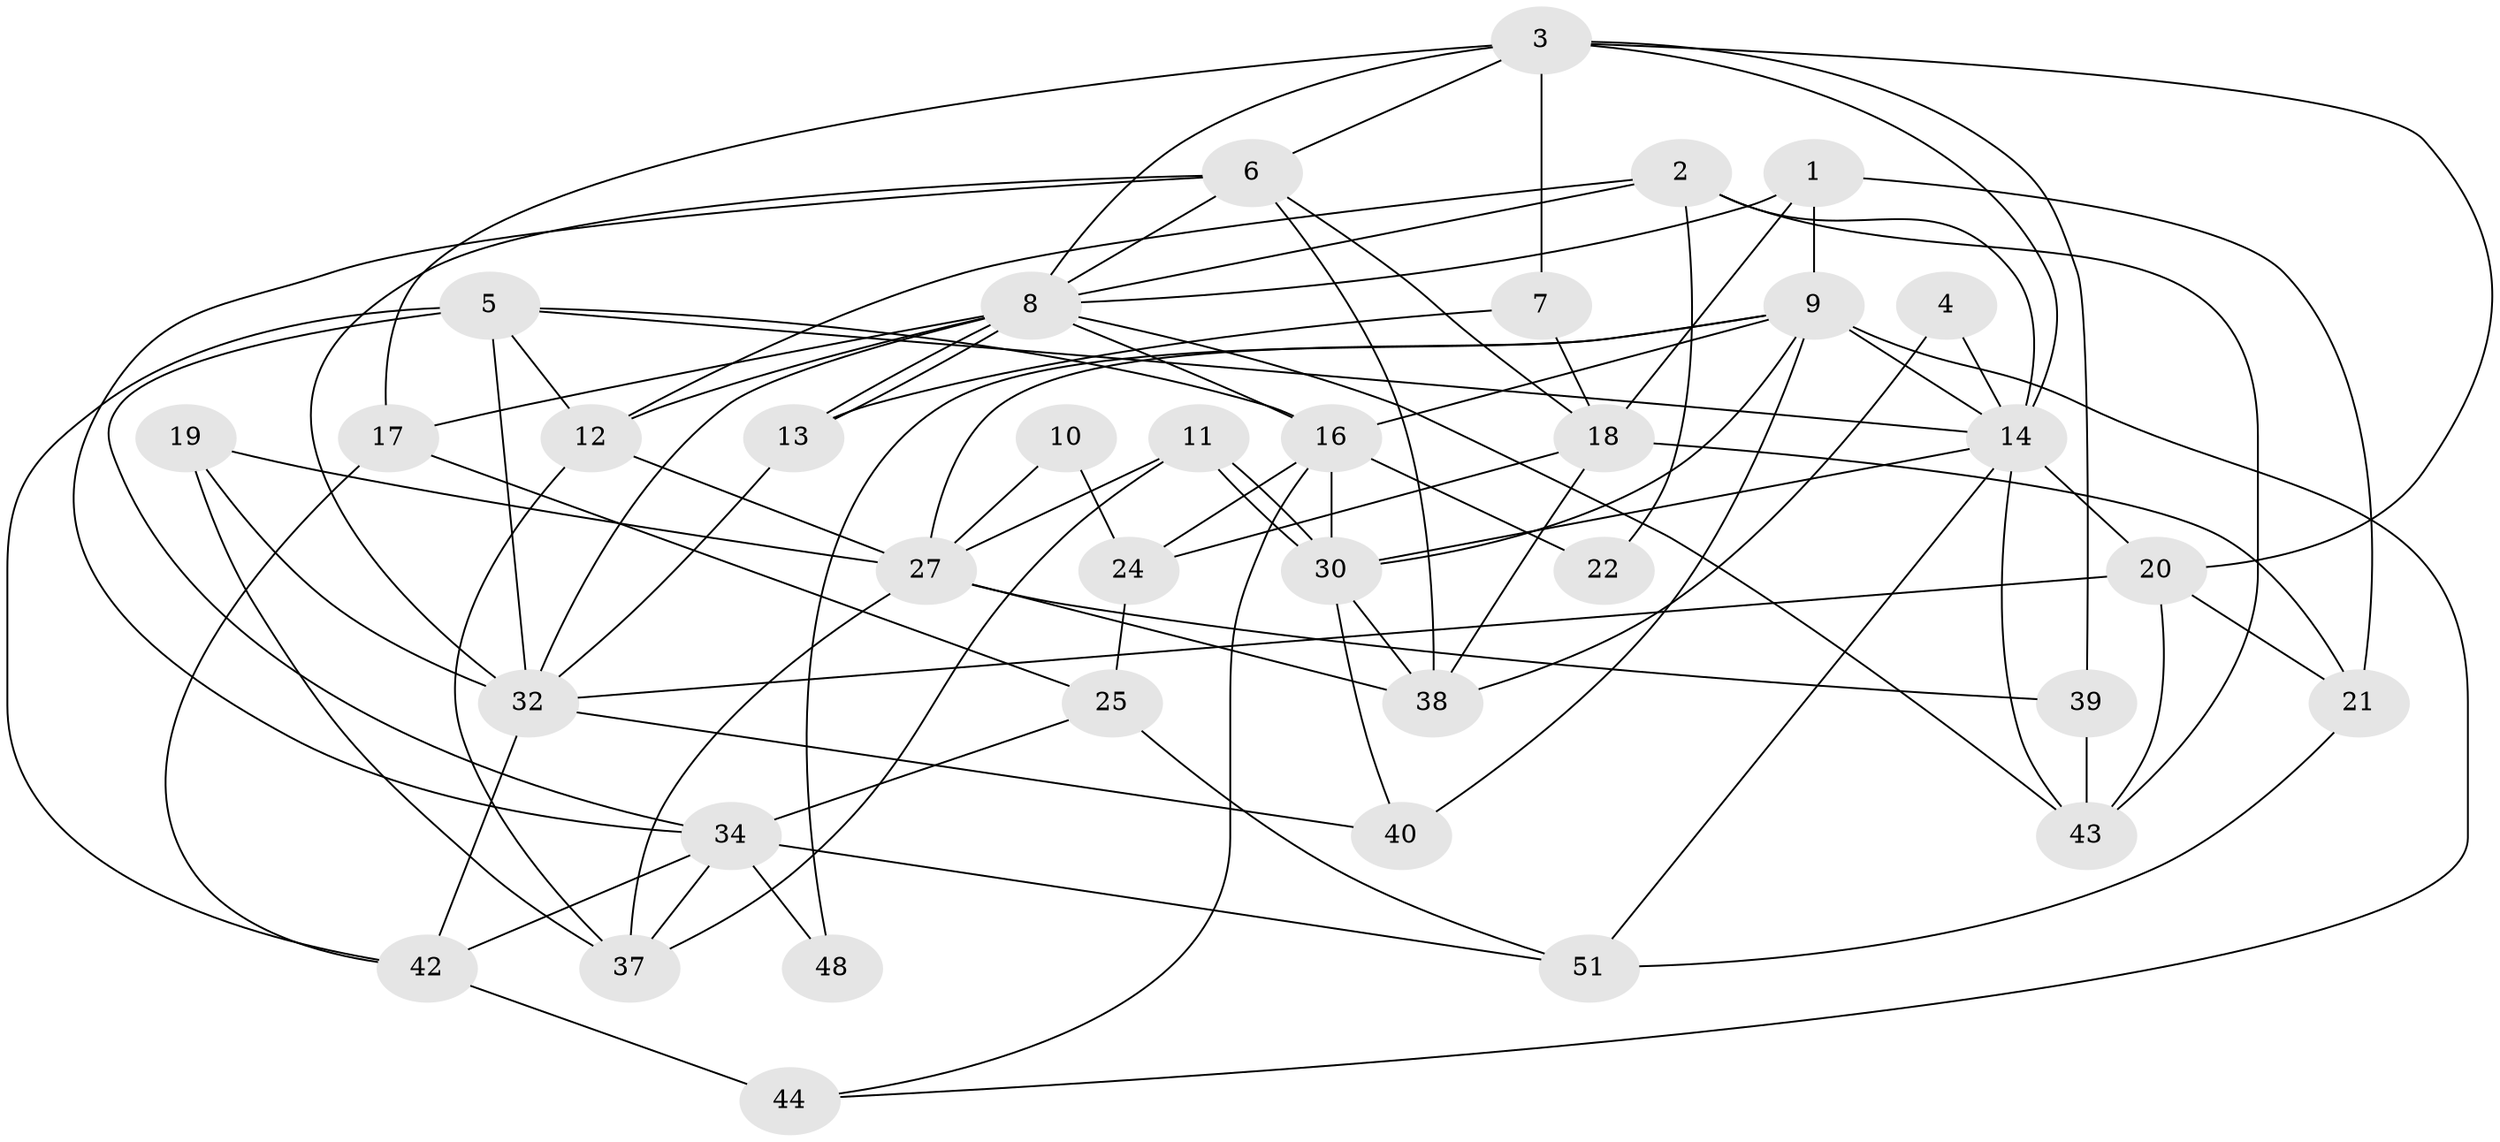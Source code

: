 // original degree distribution, {2: 0.21666666666666667, 6: 0.06666666666666667, 7: 0.06666666666666667, 3: 0.2, 9: 0.016666666666666666, 4: 0.21666666666666667, 5: 0.21666666666666667}
// Generated by graph-tools (version 1.1) at 2025/11/02/27/25 16:11:17]
// undirected, 36 vertices, 90 edges
graph export_dot {
graph [start="1"]
  node [color=gray90,style=filled];
  1 [super="+58"];
  2 [super="+23"];
  3 [super="+35"];
  4;
  5;
  6 [super="+55"];
  7;
  8 [super="+29"];
  9 [super="+15"];
  10;
  11;
  12 [super="+31"];
  13;
  14 [super="+36"];
  16 [super="+28"];
  17 [super="+26"];
  18 [super="+46"];
  19;
  20 [super="+56"];
  21;
  22;
  24 [super="+33"];
  25;
  27 [super="+57"];
  30 [super="+59"];
  32 [super="+41"];
  34 [super="+53"];
  37 [super="+47"];
  38 [super="+52"];
  39 [super="+49"];
  40 [super="+50"];
  42 [super="+54"];
  43;
  44 [super="+45"];
  48;
  51 [super="+60"];
  1 -- 18;
  1 -- 8;
  1 -- 21;
  1 -- 9;
  2 -- 12;
  2 -- 22;
  2 -- 8;
  2 -- 43;
  2 -- 14;
  3 -- 8;
  3 -- 6;
  3 -- 7;
  3 -- 14;
  3 -- 39;
  3 -- 17;
  3 -- 20;
  4 -- 38;
  4 -- 14;
  5 -- 14;
  5 -- 32 [weight=2];
  5 -- 16;
  5 -- 34;
  5 -- 42;
  5 -- 12;
  6 -- 38;
  6 -- 34;
  6 -- 8;
  6 -- 18;
  6 -- 32;
  7 -- 13;
  7 -- 18;
  8 -- 16;
  8 -- 13;
  8 -- 13;
  8 -- 12;
  8 -- 17 [weight=2];
  8 -- 43;
  8 -- 32;
  9 -- 27;
  9 -- 48;
  9 -- 30;
  9 -- 16 [weight=2];
  9 -- 44;
  9 -- 14;
  9 -- 40;
  10 -- 27;
  10 -- 24;
  11 -- 27;
  11 -- 30;
  11 -- 30;
  11 -- 37;
  12 -- 37;
  12 -- 27;
  13 -- 32;
  14 -- 30;
  14 -- 51;
  14 -- 20;
  14 -- 43;
  16 -- 22;
  16 -- 44;
  16 -- 30;
  16 -- 24;
  17 -- 25;
  17 -- 42;
  18 -- 38;
  18 -- 21;
  18 -- 24 [weight=2];
  19 -- 27;
  19 -- 32;
  19 -- 37;
  20 -- 43;
  20 -- 32;
  20 -- 21;
  21 -- 51;
  24 -- 25;
  25 -- 34;
  25 -- 51;
  27 -- 37;
  27 -- 38;
  27 -- 39;
  30 -- 38;
  30 -- 40;
  32 -- 42;
  32 -- 40;
  34 -- 37;
  34 -- 42;
  34 -- 48;
  34 -- 51;
  39 -- 43;
  42 -- 44 [weight=2];
}
